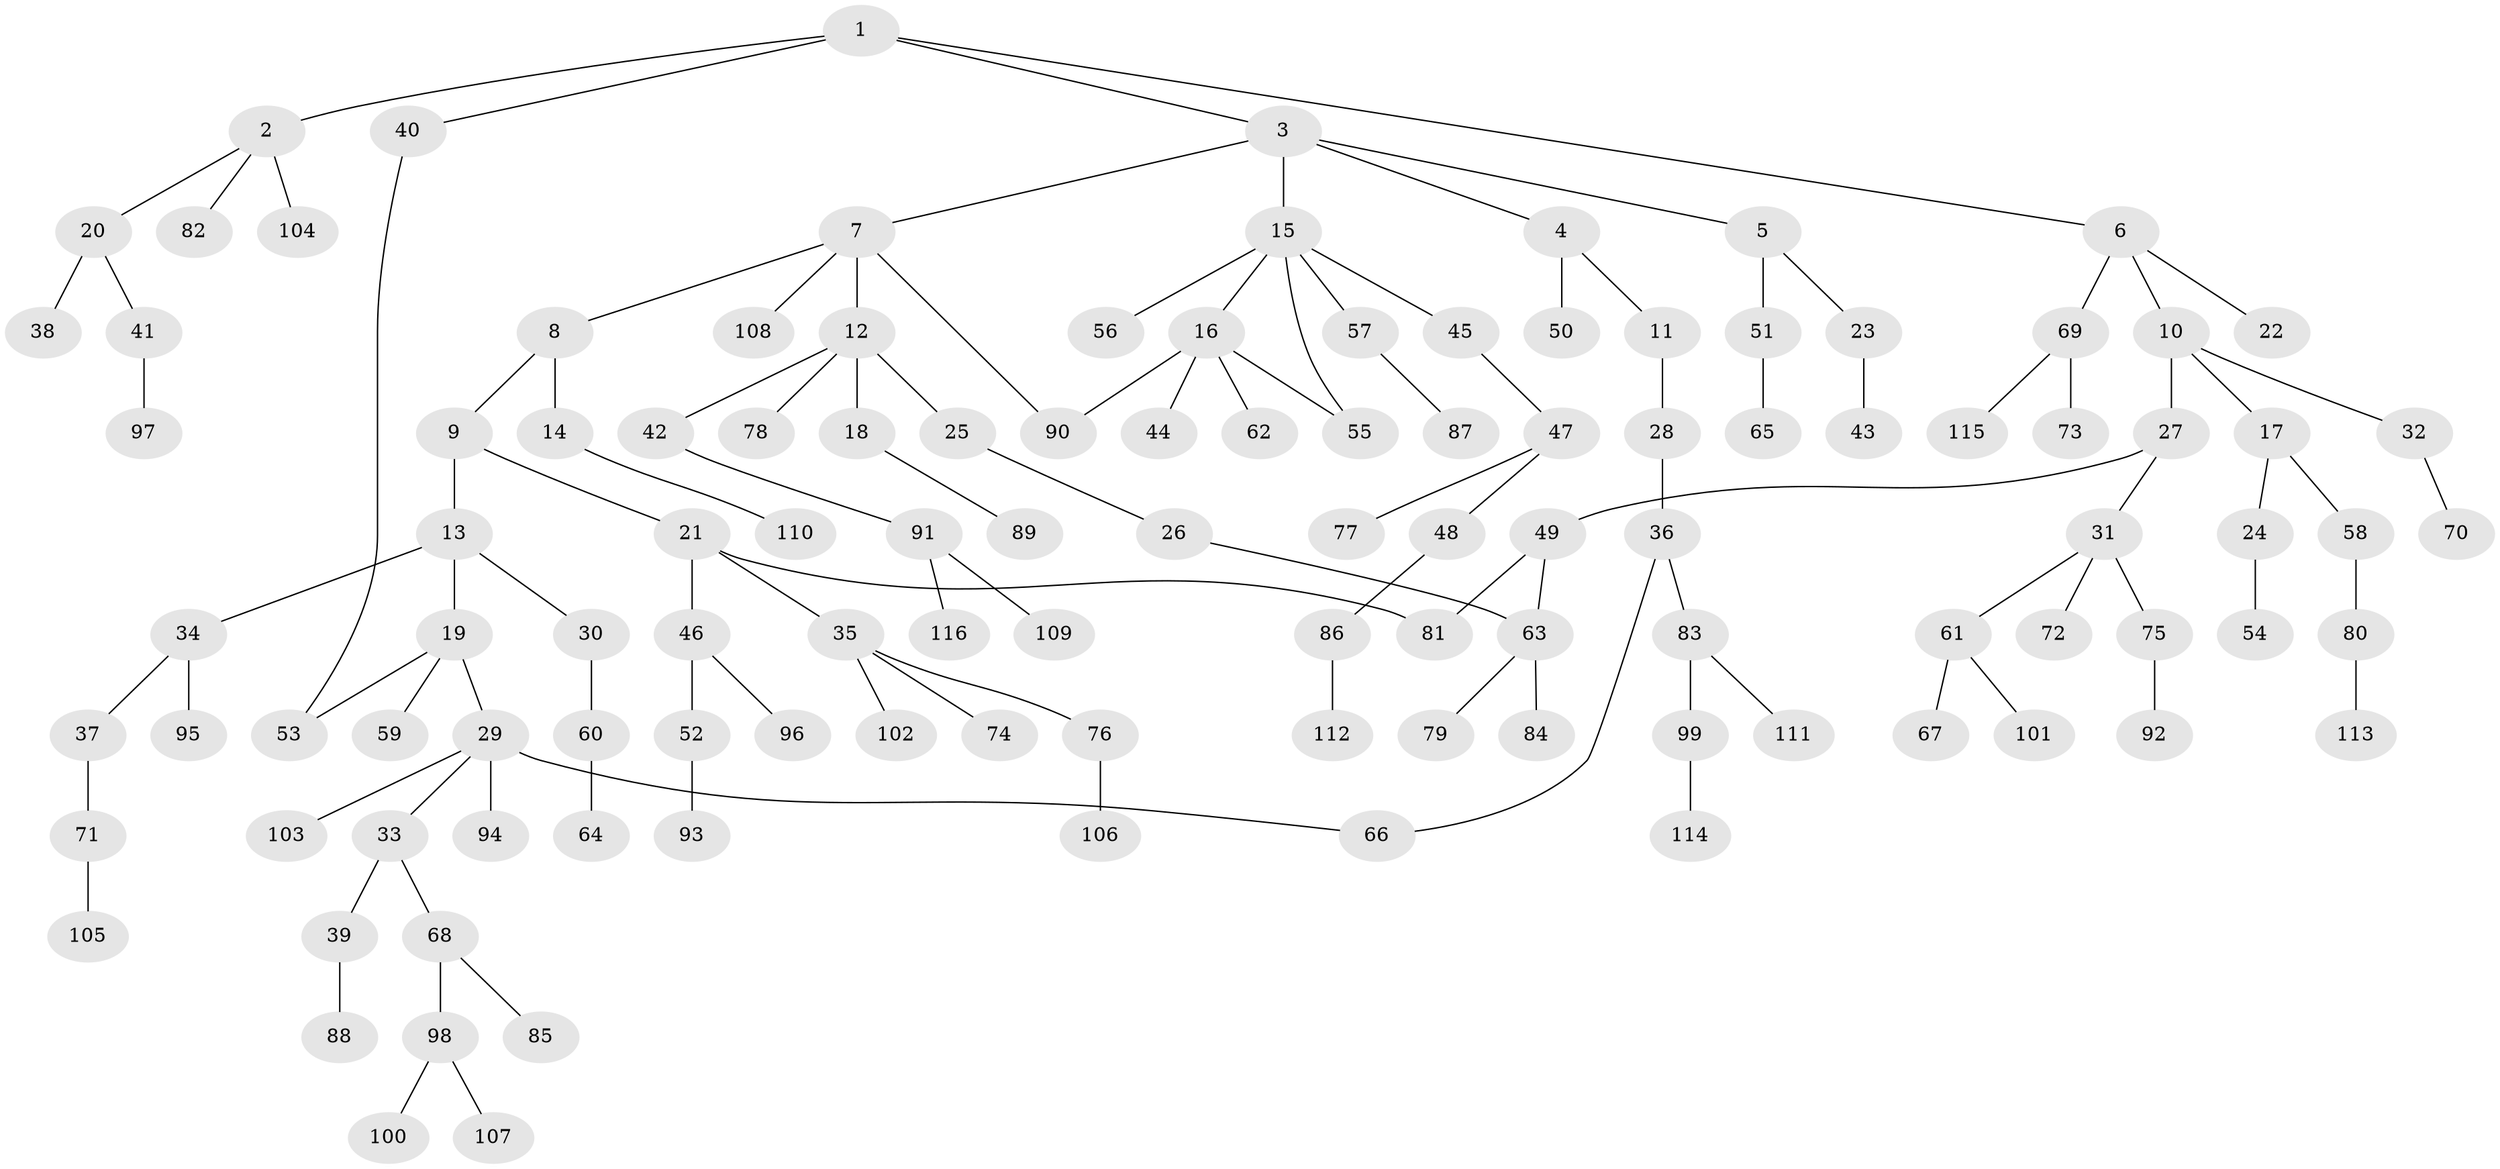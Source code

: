 // coarse degree distribution, {5: 0.021739130434782608, 1: 0.7391304347826086, 10: 0.021739130434782608, 4: 0.06521739130434782, 15: 0.021739130434782608, 6: 0.043478260869565216, 2: 0.08695652173913043}
// Generated by graph-tools (version 1.1) at 2025/44/03/04/25 21:44:27]
// undirected, 116 vertices, 121 edges
graph export_dot {
graph [start="1"]
  node [color=gray90,style=filled];
  1;
  2;
  3;
  4;
  5;
  6;
  7;
  8;
  9;
  10;
  11;
  12;
  13;
  14;
  15;
  16;
  17;
  18;
  19;
  20;
  21;
  22;
  23;
  24;
  25;
  26;
  27;
  28;
  29;
  30;
  31;
  32;
  33;
  34;
  35;
  36;
  37;
  38;
  39;
  40;
  41;
  42;
  43;
  44;
  45;
  46;
  47;
  48;
  49;
  50;
  51;
  52;
  53;
  54;
  55;
  56;
  57;
  58;
  59;
  60;
  61;
  62;
  63;
  64;
  65;
  66;
  67;
  68;
  69;
  70;
  71;
  72;
  73;
  74;
  75;
  76;
  77;
  78;
  79;
  80;
  81;
  82;
  83;
  84;
  85;
  86;
  87;
  88;
  89;
  90;
  91;
  92;
  93;
  94;
  95;
  96;
  97;
  98;
  99;
  100;
  101;
  102;
  103;
  104;
  105;
  106;
  107;
  108;
  109;
  110;
  111;
  112;
  113;
  114;
  115;
  116;
  1 -- 2;
  1 -- 3;
  1 -- 6;
  1 -- 40;
  2 -- 20;
  2 -- 82;
  2 -- 104;
  3 -- 4;
  3 -- 5;
  3 -- 7;
  3 -- 15;
  4 -- 11;
  4 -- 50;
  5 -- 23;
  5 -- 51;
  6 -- 10;
  6 -- 22;
  6 -- 69;
  7 -- 8;
  7 -- 12;
  7 -- 108;
  7 -- 90;
  8 -- 9;
  8 -- 14;
  9 -- 13;
  9 -- 21;
  10 -- 17;
  10 -- 27;
  10 -- 32;
  11 -- 28;
  12 -- 18;
  12 -- 25;
  12 -- 42;
  12 -- 78;
  13 -- 19;
  13 -- 30;
  13 -- 34;
  14 -- 110;
  15 -- 16;
  15 -- 45;
  15 -- 56;
  15 -- 57;
  15 -- 55;
  16 -- 44;
  16 -- 55;
  16 -- 62;
  16 -- 90;
  17 -- 24;
  17 -- 58;
  18 -- 89;
  19 -- 29;
  19 -- 53;
  19 -- 59;
  20 -- 38;
  20 -- 41;
  21 -- 35;
  21 -- 46;
  21 -- 81;
  23 -- 43;
  24 -- 54;
  25 -- 26;
  26 -- 63;
  27 -- 31;
  27 -- 49;
  28 -- 36;
  29 -- 33;
  29 -- 94;
  29 -- 103;
  29 -- 66;
  30 -- 60;
  31 -- 61;
  31 -- 72;
  31 -- 75;
  32 -- 70;
  33 -- 39;
  33 -- 68;
  34 -- 37;
  34 -- 95;
  35 -- 74;
  35 -- 76;
  35 -- 102;
  36 -- 66;
  36 -- 83;
  37 -- 71;
  39 -- 88;
  40 -- 53;
  41 -- 97;
  42 -- 91;
  45 -- 47;
  46 -- 52;
  46 -- 96;
  47 -- 48;
  47 -- 77;
  48 -- 86;
  49 -- 63;
  49 -- 81;
  51 -- 65;
  52 -- 93;
  57 -- 87;
  58 -- 80;
  60 -- 64;
  61 -- 67;
  61 -- 101;
  63 -- 79;
  63 -- 84;
  68 -- 85;
  68 -- 98;
  69 -- 73;
  69 -- 115;
  71 -- 105;
  75 -- 92;
  76 -- 106;
  80 -- 113;
  83 -- 99;
  83 -- 111;
  86 -- 112;
  91 -- 109;
  91 -- 116;
  98 -- 100;
  98 -- 107;
  99 -- 114;
}
